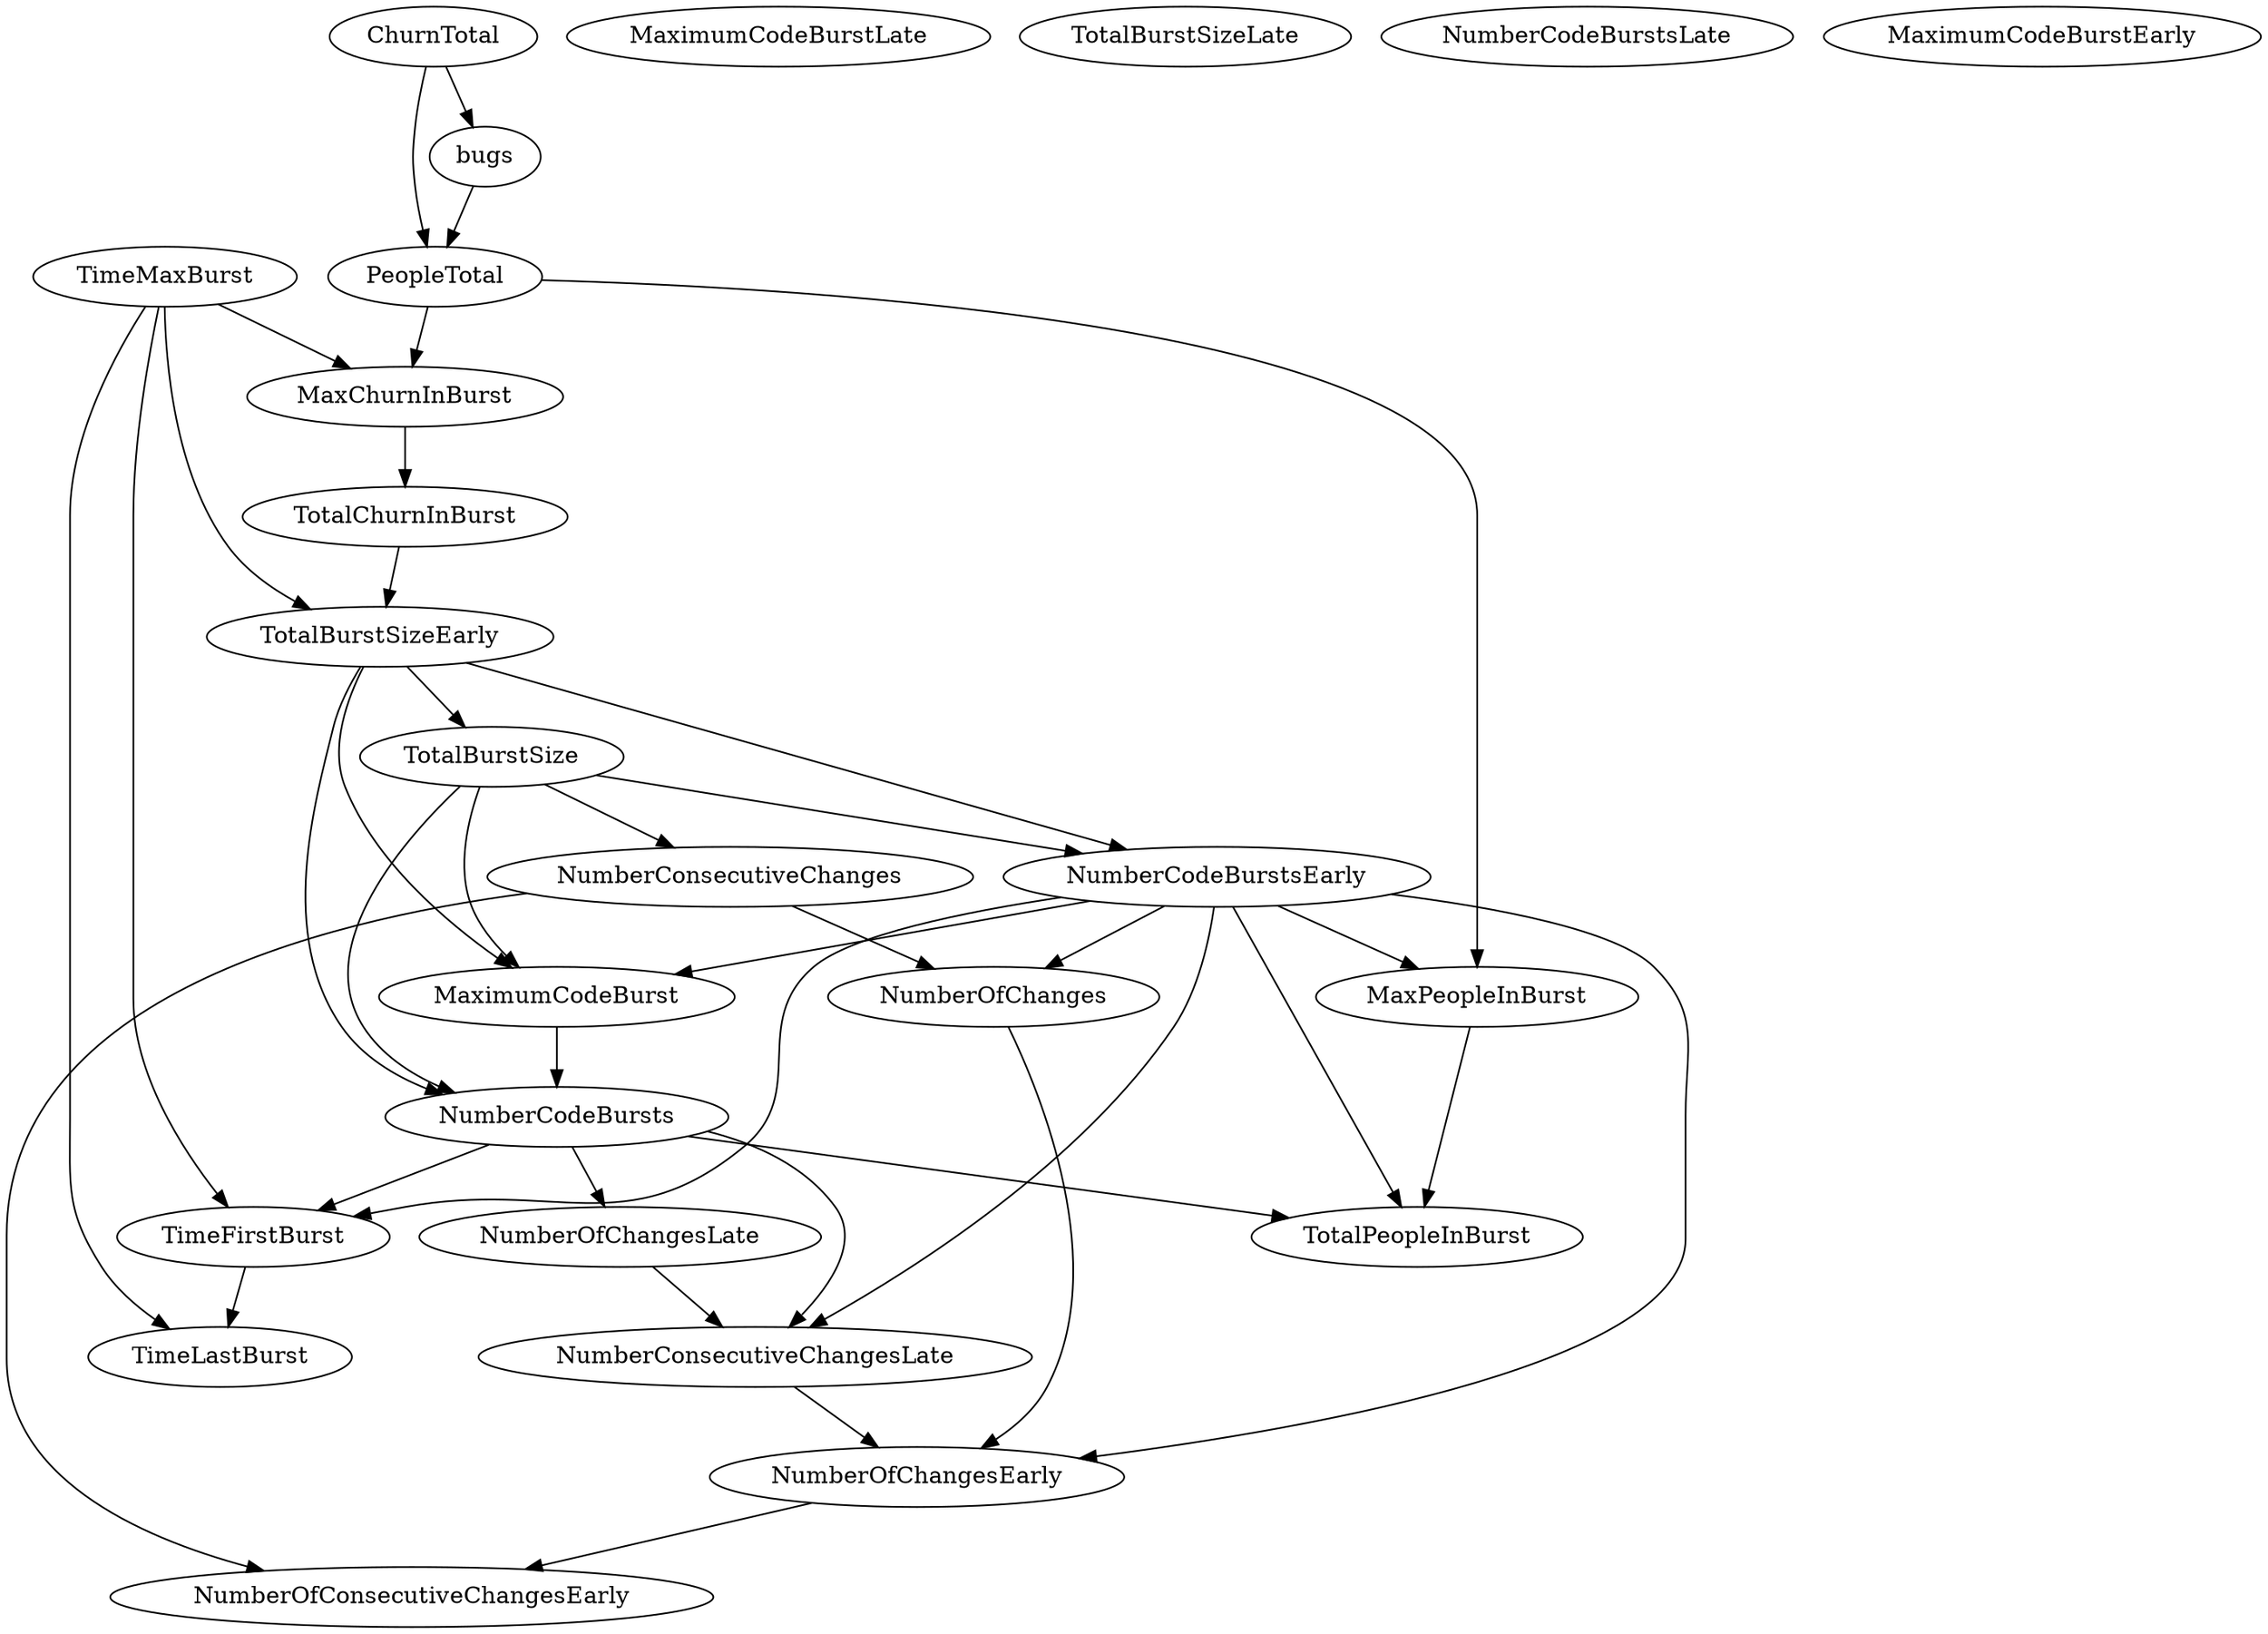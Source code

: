 digraph {
   TotalPeopleInBurst;
   MaximumCodeBurstLate;
   NumberOfChanges;
   MaxPeopleInBurst;
   TotalBurstSizeLate;
   NumberCodeBurstsLate;
   NumberOfChangesLate;
   NumberOfChangesEarly;
   MaxChurnInBurst;
   MaximumCodeBurstEarly;
   NumberCodeBurstsEarly;
   TimeFirstBurst;
   TotalChurnInBurst;
   ChurnTotal;
   MaximumCodeBurst;
   NumberOfConsecutiveChangesEarly;
   NumberConsecutiveChangesLate;
   TotalBurstSizeEarly;
   TotalBurstSize;
   TimeMaxBurst;
   NumberConsecutiveChanges;
   TimeLastBurst;
   NumberCodeBursts;
   PeopleTotal;
   bugs;
   NumberOfChanges -> NumberOfChangesEarly;
   MaxPeopleInBurst -> TotalPeopleInBurst;
   NumberOfChangesLate -> NumberConsecutiveChangesLate;
   NumberOfChangesEarly -> NumberOfConsecutiveChangesEarly;
   MaxChurnInBurst -> TotalChurnInBurst;
   NumberCodeBurstsEarly -> TotalPeopleInBurst;
   NumberCodeBurstsEarly -> NumberOfChanges;
   NumberCodeBurstsEarly -> MaxPeopleInBurst;
   NumberCodeBurstsEarly -> NumberOfChangesEarly;
   NumberCodeBurstsEarly -> TimeFirstBurst;
   NumberCodeBurstsEarly -> MaximumCodeBurst;
   NumberCodeBurstsEarly -> NumberConsecutiveChangesLate;
   TimeFirstBurst -> TimeLastBurst;
   TotalChurnInBurst -> TotalBurstSizeEarly;
   ChurnTotal -> PeopleTotal;
   ChurnTotal -> bugs;
   MaximumCodeBurst -> NumberCodeBursts;
   NumberConsecutiveChangesLate -> NumberOfChangesEarly;
   TotalBurstSizeEarly -> NumberCodeBurstsEarly;
   TotalBurstSizeEarly -> MaximumCodeBurst;
   TotalBurstSizeEarly -> TotalBurstSize;
   TotalBurstSizeEarly -> NumberCodeBursts;
   TotalBurstSize -> NumberCodeBurstsEarly;
   TotalBurstSize -> MaximumCodeBurst;
   TotalBurstSize -> NumberConsecutiveChanges;
   TotalBurstSize -> NumberCodeBursts;
   TimeMaxBurst -> MaxChurnInBurst;
   TimeMaxBurst -> TimeFirstBurst;
   TimeMaxBurst -> TotalBurstSizeEarly;
   TimeMaxBurst -> TimeLastBurst;
   NumberConsecutiveChanges -> NumberOfChanges;
   NumberConsecutiveChanges -> NumberOfConsecutiveChangesEarly;
   NumberCodeBursts -> TotalPeopleInBurst;
   NumberCodeBursts -> NumberOfChangesLate;
   NumberCodeBursts -> TimeFirstBurst;
   NumberCodeBursts -> NumberConsecutiveChangesLate;
   PeopleTotal -> MaxPeopleInBurst;
   PeopleTotal -> MaxChurnInBurst;
   bugs -> PeopleTotal;
}
